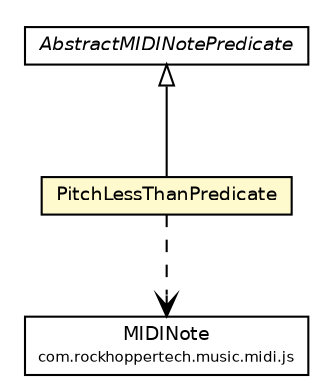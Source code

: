 #!/usr/local/bin/dot
#
# Class diagram 
# Generated by UMLGraph version R5_6-24-gf6e263 (http://www.umlgraph.org/)
#

digraph G {
	edge [fontname="Helvetica",fontsize=10,labelfontname="Helvetica",labelfontsize=10];
	node [fontname="Helvetica",fontsize=10,shape=plaintext];
	nodesep=0.25;
	ranksep=0.5;
	// com.rockhoppertech.music.midi.js.MIDINote
	c8068 [label=<<table title="com.rockhoppertech.music.midi.js.MIDINote" border="0" cellborder="1" cellspacing="0" cellpadding="2" port="p" href="../../MIDINote.html">
		<tr><td><table border="0" cellspacing="0" cellpadding="1">
<tr><td align="center" balign="center"> MIDINote </td></tr>
<tr><td align="center" balign="center"><font point-size="7.0"> com.rockhoppertech.music.midi.js </font></td></tr>
		</table></td></tr>
		</table>>, URL="../../MIDINote.html", fontname="Helvetica", fontcolor="black", fontsize=9.0];
	// com.rockhoppertech.music.midi.js.modifiers.google.PitchLessThanPredicate
	c8078 [label=<<table title="com.rockhoppertech.music.midi.js.modifiers.google.PitchLessThanPredicate" border="0" cellborder="1" cellspacing="0" cellpadding="2" port="p" bgcolor="lemonChiffon" href="./PitchLessThanPredicate.html">
		<tr><td><table border="0" cellspacing="0" cellpadding="1">
<tr><td align="center" balign="center"> PitchLessThanPredicate </td></tr>
		</table></td></tr>
		</table>>, URL="./PitchLessThanPredicate.html", fontname="Helvetica", fontcolor="black", fontsize=9.0];
	// com.rockhoppertech.music.midi.js.modifiers.google.AbstractMIDINotePredicate
	c8088 [label=<<table title="com.rockhoppertech.music.midi.js.modifiers.google.AbstractMIDINotePredicate" border="0" cellborder="1" cellspacing="0" cellpadding="2" port="p" href="./AbstractMIDINotePredicate.html">
		<tr><td><table border="0" cellspacing="0" cellpadding="1">
<tr><td align="center" balign="center"><font face="Helvetica-Oblique"> AbstractMIDINotePredicate </font></td></tr>
		</table></td></tr>
		</table>>, URL="./AbstractMIDINotePredicate.html", fontname="Helvetica", fontcolor="black", fontsize=9.0];
	//com.rockhoppertech.music.midi.js.modifiers.google.PitchLessThanPredicate extends com.rockhoppertech.music.midi.js.modifiers.google.AbstractMIDINotePredicate
	c8088:p -> c8078:p [dir=back,arrowtail=empty];
	// com.rockhoppertech.music.midi.js.modifiers.google.PitchLessThanPredicate DEPEND com.rockhoppertech.music.midi.js.MIDINote
	c8078:p -> c8068:p [taillabel="", label="", headlabel="", fontname="Helvetica", fontcolor="black", fontsize=10.0, color="black", arrowhead=open, style=dashed];
}

